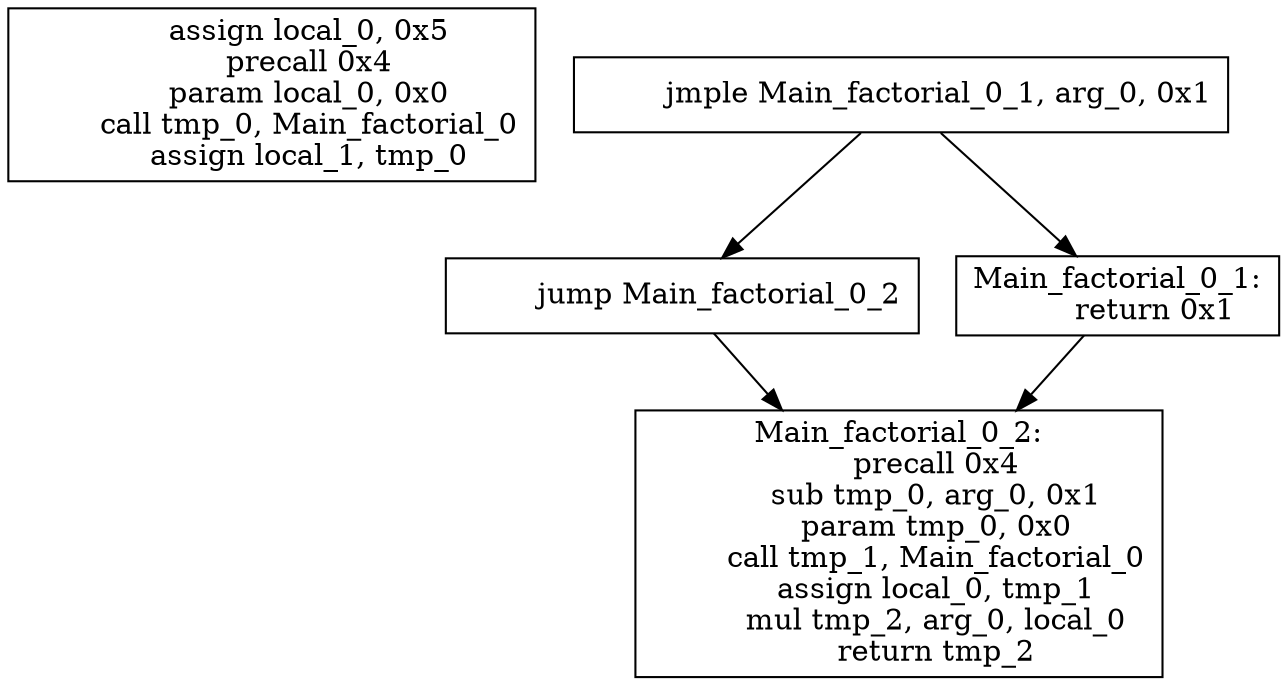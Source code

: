 digraph pgn {
rankdir=TD;
node [shape = rectangle];
B0 [label = "	assign local_0, 0x5
	precall 0x4
	param local_0, 0x0
	call tmp_0, Main_factorial_0
	assign local_1, tmp_0
"]
B1 [label = "	jmple Main_factorial_0_1, arg_0, 0x1
"]
B2 [label = "	jump Main_factorial_0_2
"]
B3 [label = "Main_factorial_0_1:
	return 0x1
"]
B4 [label = "Main_factorial_0_2:
	precall 0x4
	sub tmp_0, arg_0, 0x1
	param tmp_0, 0x0
	call tmp_1, Main_factorial_0
	assign local_0, tmp_1
	mul tmp_2, arg_0, local_0
	return tmp_2
"]
B1 -> B2
B1 -> B3
B2 -> B4
B3 -> B4
}
